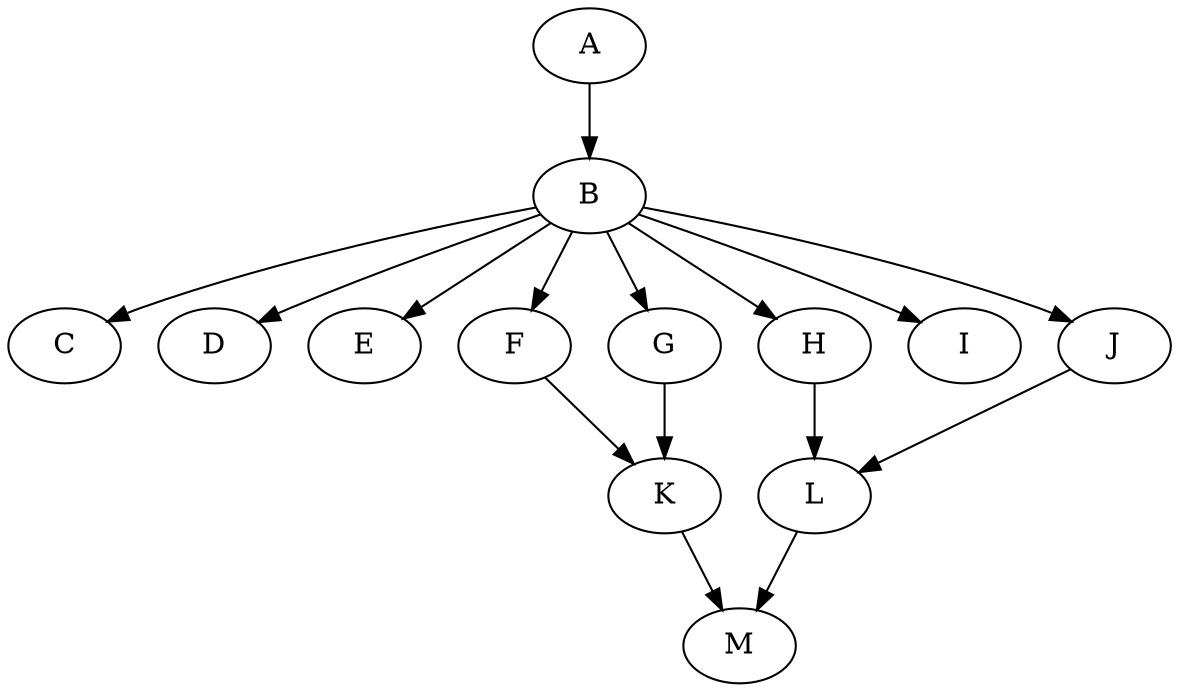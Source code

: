 digraph "Nodes13_Proc8" {
	A	 [Weight=2];
	B	 [Weight=3];
	C	 [Weight=2];
	D	 [Weight=2];
	E	 [Weight=2];
	F	 [Weight=2];
    G	 [Weight=2];
    H	 [Weight=2];
    I	 [Weight=2];
    J	 [Weight=3];
    K  	 [Weight=1];
    L	 [Weight=1];
    M	 [Weight=4];
	A -> B	 [Weight=1];
	B -> C	 [Weight=2];
	B -> D	 [Weight=2];
	B -> E	 [Weight=2];
	B -> F	 [Weight=2];
	B -> G	 [Weight=2];
	B -> H	 [Weight=2];
	B -> I	 [Weight=2];
	B -> J	 [Weight=5];
    F -> K	 [Weight=5];
    G -> K	 [Weight=5];
    H -> L	 [Weight=1];
    J -> L	 [Weight=1];
    K -> M	 [Weight=4];
    L -> M	 [Weight=1];
}
